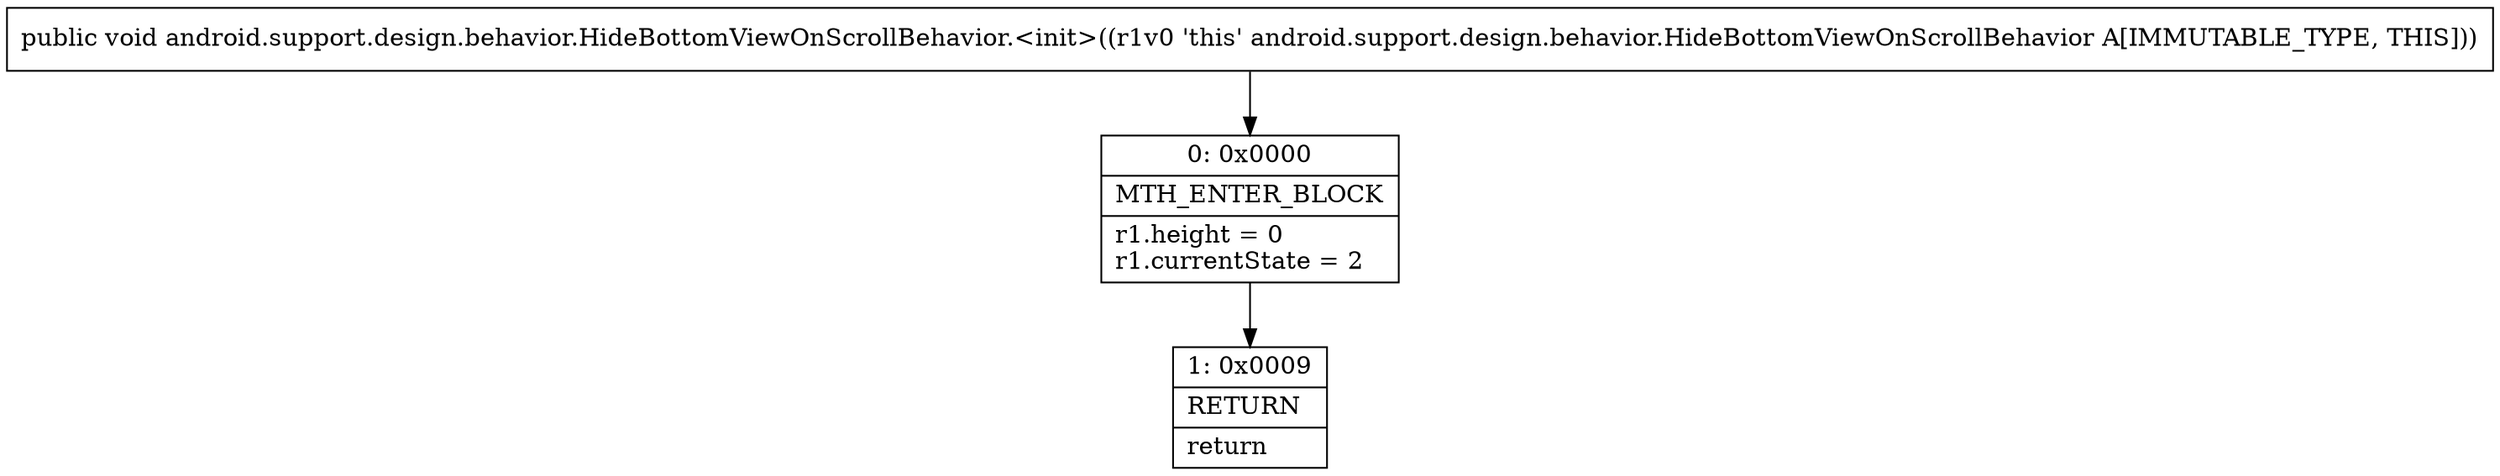 digraph "CFG forandroid.support.design.behavior.HideBottomViewOnScrollBehavior.\<init\>()V" {
Node_0 [shape=record,label="{0\:\ 0x0000|MTH_ENTER_BLOCK\l|r1.height = 0\lr1.currentState = 2\l}"];
Node_1 [shape=record,label="{1\:\ 0x0009|RETURN\l|return\l}"];
MethodNode[shape=record,label="{public void android.support.design.behavior.HideBottomViewOnScrollBehavior.\<init\>((r1v0 'this' android.support.design.behavior.HideBottomViewOnScrollBehavior A[IMMUTABLE_TYPE, THIS])) }"];
MethodNode -> Node_0;
Node_0 -> Node_1;
}

